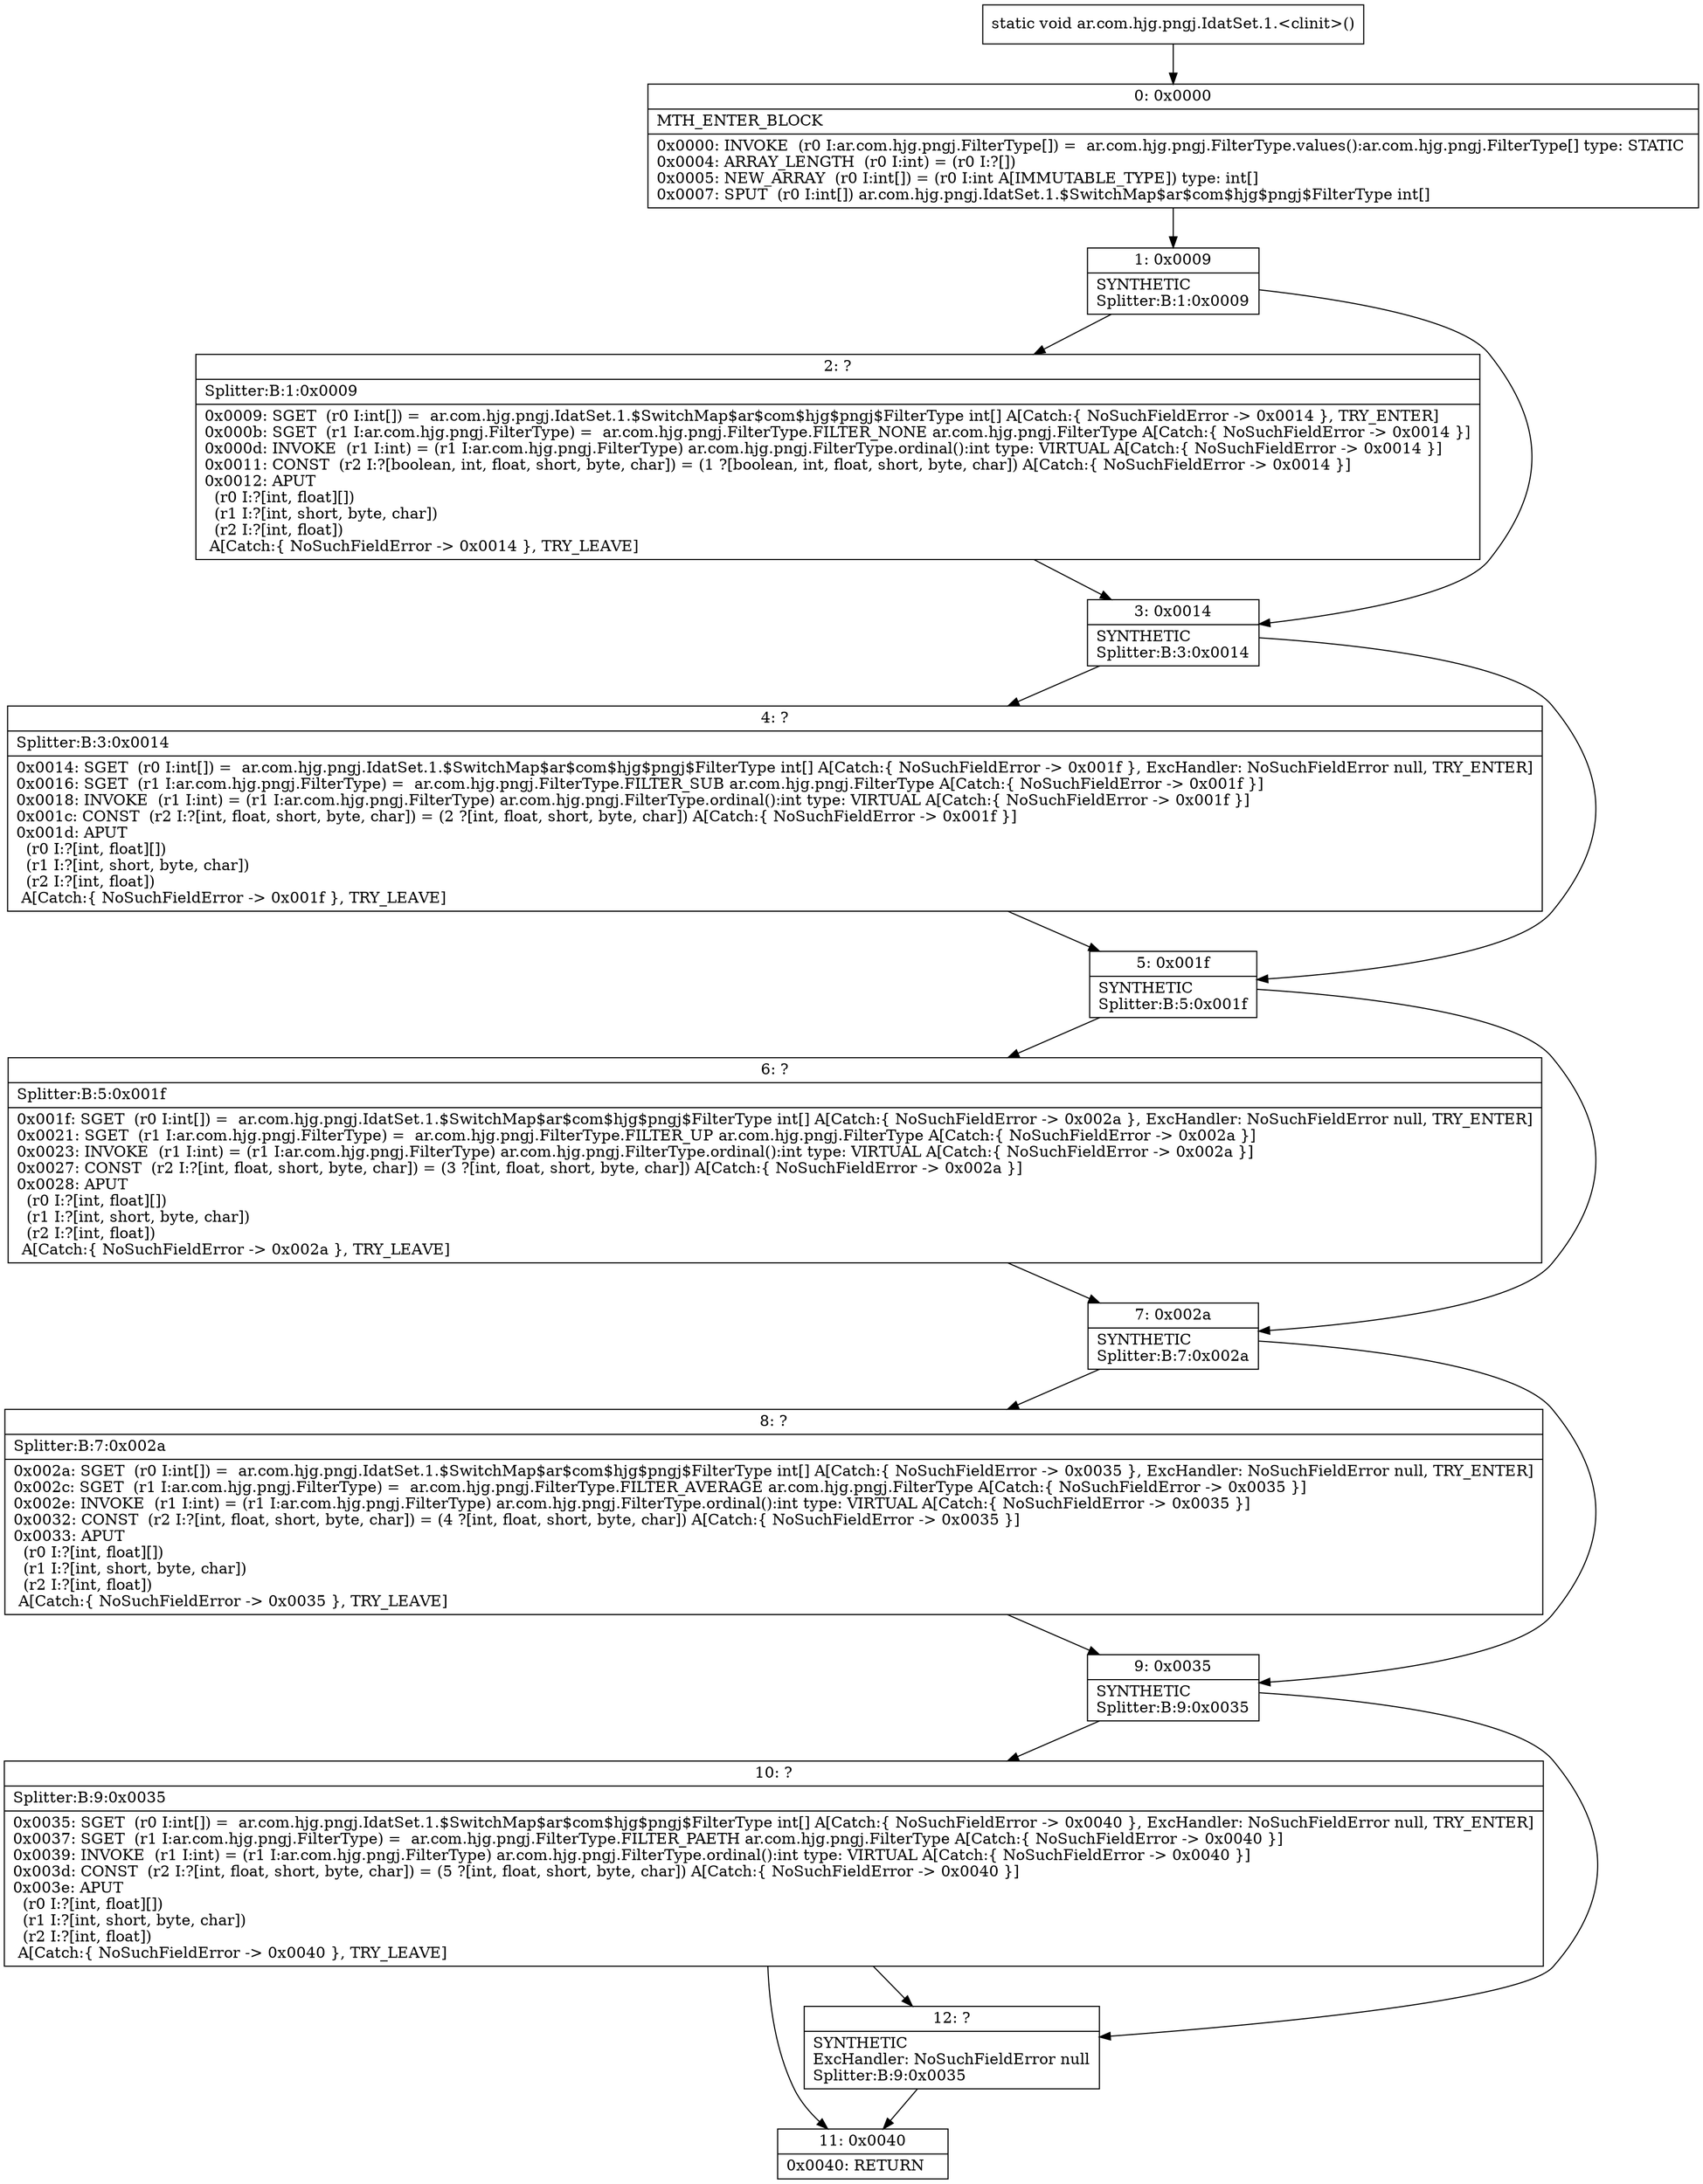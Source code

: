 digraph "CFG forar.com.hjg.pngj.IdatSet.1.\<clinit\>()V" {
Node_0 [shape=record,label="{0\:\ 0x0000|MTH_ENTER_BLOCK\l|0x0000: INVOKE  (r0 I:ar.com.hjg.pngj.FilterType[]) =  ar.com.hjg.pngj.FilterType.values():ar.com.hjg.pngj.FilterType[] type: STATIC \l0x0004: ARRAY_LENGTH  (r0 I:int) = (r0 I:?[]) \l0x0005: NEW_ARRAY  (r0 I:int[]) = (r0 I:int A[IMMUTABLE_TYPE]) type: int[] \l0x0007: SPUT  (r0 I:int[]) ar.com.hjg.pngj.IdatSet.1.$SwitchMap$ar$com$hjg$pngj$FilterType int[] \l}"];
Node_1 [shape=record,label="{1\:\ 0x0009|SYNTHETIC\lSplitter:B:1:0x0009\l}"];
Node_2 [shape=record,label="{2\:\ ?|Splitter:B:1:0x0009\l|0x0009: SGET  (r0 I:int[]) =  ar.com.hjg.pngj.IdatSet.1.$SwitchMap$ar$com$hjg$pngj$FilterType int[] A[Catch:\{ NoSuchFieldError \-\> 0x0014 \}, TRY_ENTER]\l0x000b: SGET  (r1 I:ar.com.hjg.pngj.FilterType) =  ar.com.hjg.pngj.FilterType.FILTER_NONE ar.com.hjg.pngj.FilterType A[Catch:\{ NoSuchFieldError \-\> 0x0014 \}]\l0x000d: INVOKE  (r1 I:int) = (r1 I:ar.com.hjg.pngj.FilterType) ar.com.hjg.pngj.FilterType.ordinal():int type: VIRTUAL A[Catch:\{ NoSuchFieldError \-\> 0x0014 \}]\l0x0011: CONST  (r2 I:?[boolean, int, float, short, byte, char]) = (1 ?[boolean, int, float, short, byte, char]) A[Catch:\{ NoSuchFieldError \-\> 0x0014 \}]\l0x0012: APUT  \l  (r0 I:?[int, float][])\l  (r1 I:?[int, short, byte, char])\l  (r2 I:?[int, float])\l A[Catch:\{ NoSuchFieldError \-\> 0x0014 \}, TRY_LEAVE]\l}"];
Node_3 [shape=record,label="{3\:\ 0x0014|SYNTHETIC\lSplitter:B:3:0x0014\l}"];
Node_4 [shape=record,label="{4\:\ ?|Splitter:B:3:0x0014\l|0x0014: SGET  (r0 I:int[]) =  ar.com.hjg.pngj.IdatSet.1.$SwitchMap$ar$com$hjg$pngj$FilterType int[] A[Catch:\{ NoSuchFieldError \-\> 0x001f \}, ExcHandler: NoSuchFieldError null, TRY_ENTER]\l0x0016: SGET  (r1 I:ar.com.hjg.pngj.FilterType) =  ar.com.hjg.pngj.FilterType.FILTER_SUB ar.com.hjg.pngj.FilterType A[Catch:\{ NoSuchFieldError \-\> 0x001f \}]\l0x0018: INVOKE  (r1 I:int) = (r1 I:ar.com.hjg.pngj.FilterType) ar.com.hjg.pngj.FilterType.ordinal():int type: VIRTUAL A[Catch:\{ NoSuchFieldError \-\> 0x001f \}]\l0x001c: CONST  (r2 I:?[int, float, short, byte, char]) = (2 ?[int, float, short, byte, char]) A[Catch:\{ NoSuchFieldError \-\> 0x001f \}]\l0x001d: APUT  \l  (r0 I:?[int, float][])\l  (r1 I:?[int, short, byte, char])\l  (r2 I:?[int, float])\l A[Catch:\{ NoSuchFieldError \-\> 0x001f \}, TRY_LEAVE]\l}"];
Node_5 [shape=record,label="{5\:\ 0x001f|SYNTHETIC\lSplitter:B:5:0x001f\l}"];
Node_6 [shape=record,label="{6\:\ ?|Splitter:B:5:0x001f\l|0x001f: SGET  (r0 I:int[]) =  ar.com.hjg.pngj.IdatSet.1.$SwitchMap$ar$com$hjg$pngj$FilterType int[] A[Catch:\{ NoSuchFieldError \-\> 0x002a \}, ExcHandler: NoSuchFieldError null, TRY_ENTER]\l0x0021: SGET  (r1 I:ar.com.hjg.pngj.FilterType) =  ar.com.hjg.pngj.FilterType.FILTER_UP ar.com.hjg.pngj.FilterType A[Catch:\{ NoSuchFieldError \-\> 0x002a \}]\l0x0023: INVOKE  (r1 I:int) = (r1 I:ar.com.hjg.pngj.FilterType) ar.com.hjg.pngj.FilterType.ordinal():int type: VIRTUAL A[Catch:\{ NoSuchFieldError \-\> 0x002a \}]\l0x0027: CONST  (r2 I:?[int, float, short, byte, char]) = (3 ?[int, float, short, byte, char]) A[Catch:\{ NoSuchFieldError \-\> 0x002a \}]\l0x0028: APUT  \l  (r0 I:?[int, float][])\l  (r1 I:?[int, short, byte, char])\l  (r2 I:?[int, float])\l A[Catch:\{ NoSuchFieldError \-\> 0x002a \}, TRY_LEAVE]\l}"];
Node_7 [shape=record,label="{7\:\ 0x002a|SYNTHETIC\lSplitter:B:7:0x002a\l}"];
Node_8 [shape=record,label="{8\:\ ?|Splitter:B:7:0x002a\l|0x002a: SGET  (r0 I:int[]) =  ar.com.hjg.pngj.IdatSet.1.$SwitchMap$ar$com$hjg$pngj$FilterType int[] A[Catch:\{ NoSuchFieldError \-\> 0x0035 \}, ExcHandler: NoSuchFieldError null, TRY_ENTER]\l0x002c: SGET  (r1 I:ar.com.hjg.pngj.FilterType) =  ar.com.hjg.pngj.FilterType.FILTER_AVERAGE ar.com.hjg.pngj.FilterType A[Catch:\{ NoSuchFieldError \-\> 0x0035 \}]\l0x002e: INVOKE  (r1 I:int) = (r1 I:ar.com.hjg.pngj.FilterType) ar.com.hjg.pngj.FilterType.ordinal():int type: VIRTUAL A[Catch:\{ NoSuchFieldError \-\> 0x0035 \}]\l0x0032: CONST  (r2 I:?[int, float, short, byte, char]) = (4 ?[int, float, short, byte, char]) A[Catch:\{ NoSuchFieldError \-\> 0x0035 \}]\l0x0033: APUT  \l  (r0 I:?[int, float][])\l  (r1 I:?[int, short, byte, char])\l  (r2 I:?[int, float])\l A[Catch:\{ NoSuchFieldError \-\> 0x0035 \}, TRY_LEAVE]\l}"];
Node_9 [shape=record,label="{9\:\ 0x0035|SYNTHETIC\lSplitter:B:9:0x0035\l}"];
Node_10 [shape=record,label="{10\:\ ?|Splitter:B:9:0x0035\l|0x0035: SGET  (r0 I:int[]) =  ar.com.hjg.pngj.IdatSet.1.$SwitchMap$ar$com$hjg$pngj$FilterType int[] A[Catch:\{ NoSuchFieldError \-\> 0x0040 \}, ExcHandler: NoSuchFieldError null, TRY_ENTER]\l0x0037: SGET  (r1 I:ar.com.hjg.pngj.FilterType) =  ar.com.hjg.pngj.FilterType.FILTER_PAETH ar.com.hjg.pngj.FilterType A[Catch:\{ NoSuchFieldError \-\> 0x0040 \}]\l0x0039: INVOKE  (r1 I:int) = (r1 I:ar.com.hjg.pngj.FilterType) ar.com.hjg.pngj.FilterType.ordinal():int type: VIRTUAL A[Catch:\{ NoSuchFieldError \-\> 0x0040 \}]\l0x003d: CONST  (r2 I:?[int, float, short, byte, char]) = (5 ?[int, float, short, byte, char]) A[Catch:\{ NoSuchFieldError \-\> 0x0040 \}]\l0x003e: APUT  \l  (r0 I:?[int, float][])\l  (r1 I:?[int, short, byte, char])\l  (r2 I:?[int, float])\l A[Catch:\{ NoSuchFieldError \-\> 0x0040 \}, TRY_LEAVE]\l}"];
Node_11 [shape=record,label="{11\:\ 0x0040|0x0040: RETURN   \l}"];
Node_12 [shape=record,label="{12\:\ ?|SYNTHETIC\lExcHandler: NoSuchFieldError null\lSplitter:B:9:0x0035\l}"];
MethodNode[shape=record,label="{static void ar.com.hjg.pngj.IdatSet.1.\<clinit\>() }"];
MethodNode -> Node_0;
Node_0 -> Node_1;
Node_1 -> Node_2;
Node_1 -> Node_3;
Node_2 -> Node_3;
Node_3 -> Node_4;
Node_3 -> Node_5;
Node_4 -> Node_5;
Node_5 -> Node_6;
Node_5 -> Node_7;
Node_6 -> Node_7;
Node_7 -> Node_8;
Node_7 -> Node_9;
Node_8 -> Node_9;
Node_9 -> Node_10;
Node_9 -> Node_12;
Node_10 -> Node_11;
Node_10 -> Node_12;
Node_12 -> Node_11;
}

